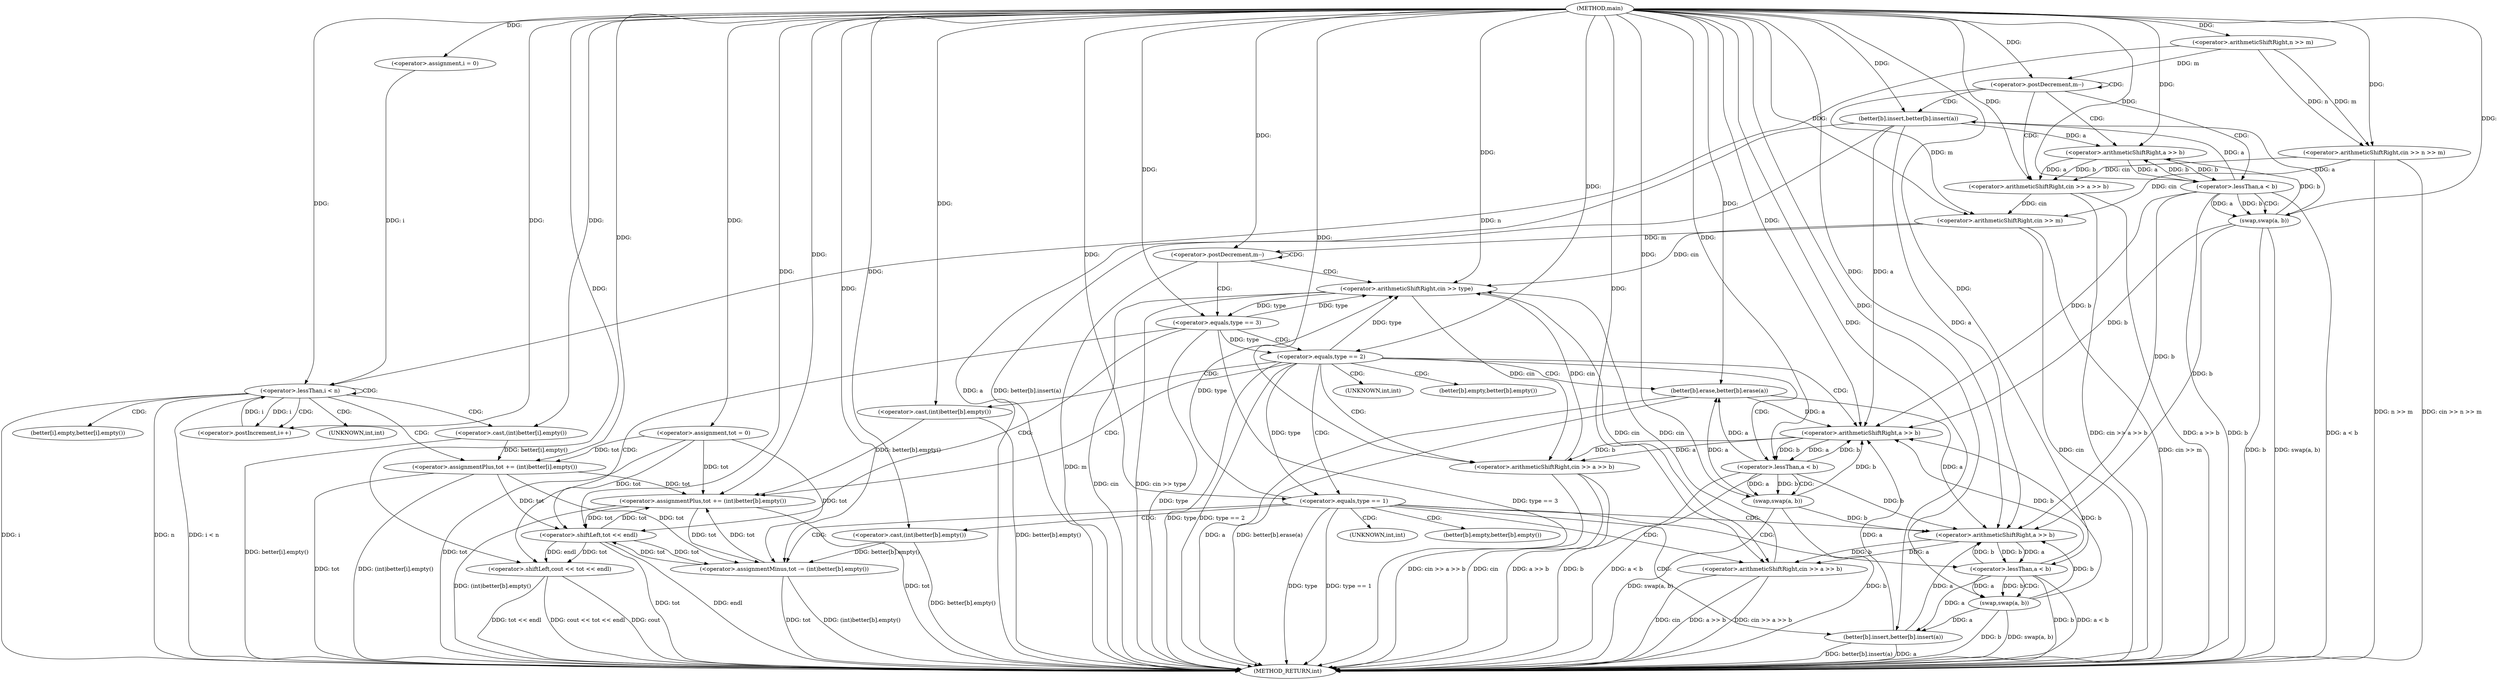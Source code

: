 digraph "main" {  
"1000101" [label = "(METHOD,main)" ]
"1000220" [label = "(METHOD_RETURN,int)" ]
"1000103" [label = "(<operator>.arithmeticShiftRight,cin >> n >> m)" ]
"1000128" [label = "(<operator>.assignment,tot = 0)" ]
"1000146" [label = "(<operator>.arithmeticShiftRight,cin >> m)" ]
"1000109" [label = "(<operator>.postDecrement,m--)" ]
"1000133" [label = "(<operator>.assignment,i = 0)" ]
"1000136" [label = "(<operator>.lessThan,i < n)" ]
"1000139" [label = "(<operator>.postIncrement,i++)" ]
"1000141" [label = "(<operator>.assignmentPlus,tot += (int)better[i].empty())" ]
"1000150" [label = "(<operator>.postDecrement,m--)" ]
"1000105" [label = "(<operator>.arithmeticShiftRight,n >> m)" ]
"1000114" [label = "(<operator>.arithmeticShiftRight,cin >> a >> b)" ]
"1000126" [label = "(better[b].insert,better[b].insert(a))" ]
"1000154" [label = "(<operator>.arithmeticShiftRight,cin >> type)" ]
"1000120" [label = "(<operator>.lessThan,a < b)" ]
"1000123" [label = "(swap,swap(a, b))" ]
"1000143" [label = "(<operator>.cast,(int)better[i].empty())" ]
"1000158" [label = "(<operator>.equals,type == 3)" ]
"1000161" [label = "(<operator>.shiftLeft,cout << tot << endl)" ]
"1000116" [label = "(<operator>.arithmeticShiftRight,a >> b)" ]
"1000163" [label = "(<operator>.shiftLeft,tot << endl)" ]
"1000168" [label = "(<operator>.equals,type == 2)" ]
"1000174" [label = "(<operator>.arithmeticShiftRight,cin >> a >> b)" ]
"1000186" [label = "(better[b].erase,better[b].erase(a))" ]
"1000188" [label = "(<operator>.assignmentPlus,tot += (int)better[b].empty())" ]
"1000180" [label = "(<operator>.lessThan,a < b)" ]
"1000183" [label = "(swap,swap(a, b))" ]
"1000195" [label = "(<operator>.equals,type == 1)" ]
"1000176" [label = "(<operator>.arithmeticShiftRight,a >> b)" ]
"1000190" [label = "(<operator>.cast,(int)better[b].empty())" ]
"1000201" [label = "(<operator>.arithmeticShiftRight,cin >> a >> b)" ]
"1000213" [label = "(<operator>.assignmentMinus,tot -= (int)better[b].empty())" ]
"1000218" [label = "(better[b].insert,better[b].insert(a))" ]
"1000207" [label = "(<operator>.lessThan,a < b)" ]
"1000210" [label = "(swap,swap(a, b))" ]
"1000203" [label = "(<operator>.arithmeticShiftRight,a >> b)" ]
"1000215" [label = "(<operator>.cast,(int)better[b].empty())" ]
"1000144" [label = "(UNKNOWN,int,int)" ]
"1000145" [label = "(better[i].empty,better[i].empty())" ]
"1000191" [label = "(UNKNOWN,int,int)" ]
"1000192" [label = "(better[b].empty,better[b].empty())" ]
"1000216" [label = "(UNKNOWN,int,int)" ]
"1000217" [label = "(better[b].empty,better[b].empty())" ]
  "1000103" -> "1000220"  [ label = "DDG: n >> m"] 
  "1000103" -> "1000220"  [ label = "DDG: cin >> n >> m"] 
  "1000128" -> "1000220"  [ label = "DDG: tot"] 
  "1000136" -> "1000220"  [ label = "DDG: i"] 
  "1000136" -> "1000220"  [ label = "DDG: n"] 
  "1000136" -> "1000220"  [ label = "DDG: i < n"] 
  "1000146" -> "1000220"  [ label = "DDG: cin"] 
  "1000146" -> "1000220"  [ label = "DDG: cin >> m"] 
  "1000150" -> "1000220"  [ label = "DDG: m"] 
  "1000154" -> "1000220"  [ label = "DDG: cin"] 
  "1000154" -> "1000220"  [ label = "DDG: cin >> type"] 
  "1000158" -> "1000220"  [ label = "DDG: type"] 
  "1000158" -> "1000220"  [ label = "DDG: type == 3"] 
  "1000168" -> "1000220"  [ label = "DDG: type"] 
  "1000168" -> "1000220"  [ label = "DDG: type == 2"] 
  "1000195" -> "1000220"  [ label = "DDG: type"] 
  "1000195" -> "1000220"  [ label = "DDG: type == 1"] 
  "1000201" -> "1000220"  [ label = "DDG: cin"] 
  "1000201" -> "1000220"  [ label = "DDG: a >> b"] 
  "1000201" -> "1000220"  [ label = "DDG: cin >> a >> b"] 
  "1000207" -> "1000220"  [ label = "DDG: b"] 
  "1000207" -> "1000220"  [ label = "DDG: a < b"] 
  "1000210" -> "1000220"  [ label = "DDG: b"] 
  "1000210" -> "1000220"  [ label = "DDG: swap(a, b)"] 
  "1000213" -> "1000220"  [ label = "DDG: tot"] 
  "1000215" -> "1000220"  [ label = "DDG: better[b].empty()"] 
  "1000213" -> "1000220"  [ label = "DDG: (int)better[b].empty()"] 
  "1000218" -> "1000220"  [ label = "DDG: a"] 
  "1000218" -> "1000220"  [ label = "DDG: better[b].insert(a)"] 
  "1000174" -> "1000220"  [ label = "DDG: cin"] 
  "1000174" -> "1000220"  [ label = "DDG: a >> b"] 
  "1000174" -> "1000220"  [ label = "DDG: cin >> a >> b"] 
  "1000180" -> "1000220"  [ label = "DDG: b"] 
  "1000180" -> "1000220"  [ label = "DDG: a < b"] 
  "1000183" -> "1000220"  [ label = "DDG: b"] 
  "1000183" -> "1000220"  [ label = "DDG: swap(a, b)"] 
  "1000186" -> "1000220"  [ label = "DDG: a"] 
  "1000186" -> "1000220"  [ label = "DDG: better[b].erase(a)"] 
  "1000188" -> "1000220"  [ label = "DDG: tot"] 
  "1000190" -> "1000220"  [ label = "DDG: better[b].empty()"] 
  "1000188" -> "1000220"  [ label = "DDG: (int)better[b].empty()"] 
  "1000163" -> "1000220"  [ label = "DDG: tot"] 
  "1000161" -> "1000220"  [ label = "DDG: tot << endl"] 
  "1000161" -> "1000220"  [ label = "DDG: cout << tot << endl"] 
  "1000141" -> "1000220"  [ label = "DDG: tot"] 
  "1000143" -> "1000220"  [ label = "DDG: better[i].empty()"] 
  "1000141" -> "1000220"  [ label = "DDG: (int)better[i].empty()"] 
  "1000114" -> "1000220"  [ label = "DDG: a >> b"] 
  "1000114" -> "1000220"  [ label = "DDG: cin >> a >> b"] 
  "1000120" -> "1000220"  [ label = "DDG: b"] 
  "1000120" -> "1000220"  [ label = "DDG: a < b"] 
  "1000123" -> "1000220"  [ label = "DDG: b"] 
  "1000123" -> "1000220"  [ label = "DDG: swap(a, b)"] 
  "1000126" -> "1000220"  [ label = "DDG: a"] 
  "1000126" -> "1000220"  [ label = "DDG: better[b].insert(a)"] 
  "1000163" -> "1000220"  [ label = "DDG: endl"] 
  "1000161" -> "1000220"  [ label = "DDG: cout"] 
  "1000101" -> "1000128"  [ label = "DDG: "] 
  "1000101" -> "1000103"  [ label = "DDG: "] 
  "1000105" -> "1000103"  [ label = "DDG: m"] 
  "1000105" -> "1000103"  [ label = "DDG: n"] 
  "1000101" -> "1000133"  [ label = "DDG: "] 
  "1000143" -> "1000141"  [ label = "DDG: better[i].empty()"] 
  "1000103" -> "1000146"  [ label = "DDG: cin"] 
  "1000114" -> "1000146"  [ label = "DDG: cin"] 
  "1000101" -> "1000146"  [ label = "DDG: "] 
  "1000109" -> "1000146"  [ label = "DDG: m"] 
  "1000101" -> "1000105"  [ label = "DDG: "] 
  "1000105" -> "1000109"  [ label = "DDG: m"] 
  "1000101" -> "1000109"  [ label = "DDG: "] 
  "1000133" -> "1000136"  [ label = "DDG: i"] 
  "1000139" -> "1000136"  [ label = "DDG: i"] 
  "1000101" -> "1000136"  [ label = "DDG: "] 
  "1000105" -> "1000136"  [ label = "DDG: n"] 
  "1000136" -> "1000139"  [ label = "DDG: i"] 
  "1000101" -> "1000139"  [ label = "DDG: "] 
  "1000128" -> "1000141"  [ label = "DDG: tot"] 
  "1000101" -> "1000141"  [ label = "DDG: "] 
  "1000146" -> "1000150"  [ label = "DDG: m"] 
  "1000101" -> "1000150"  [ label = "DDG: "] 
  "1000103" -> "1000114"  [ label = "DDG: cin"] 
  "1000101" -> "1000114"  [ label = "DDG: "] 
  "1000116" -> "1000114"  [ label = "DDG: a"] 
  "1000116" -> "1000114"  [ label = "DDG: b"] 
  "1000120" -> "1000126"  [ label = "DDG: a"] 
  "1000123" -> "1000126"  [ label = "DDG: a"] 
  "1000101" -> "1000126"  [ label = "DDG: "] 
  "1000101" -> "1000143"  [ label = "DDG: "] 
  "1000146" -> "1000154"  [ label = "DDG: cin"] 
  "1000201" -> "1000154"  [ label = "DDG: cin"] 
  "1000174" -> "1000154"  [ label = "DDG: cin"] 
  "1000101" -> "1000154"  [ label = "DDG: "] 
  "1000158" -> "1000154"  [ label = "DDG: type"] 
  "1000168" -> "1000154"  [ label = "DDG: type"] 
  "1000195" -> "1000154"  [ label = "DDG: type"] 
  "1000126" -> "1000116"  [ label = "DDG: a"] 
  "1000101" -> "1000116"  [ label = "DDG: "] 
  "1000120" -> "1000116"  [ label = "DDG: b"] 
  "1000123" -> "1000116"  [ label = "DDG: b"] 
  "1000116" -> "1000120"  [ label = "DDG: a"] 
  "1000101" -> "1000120"  [ label = "DDG: "] 
  "1000116" -> "1000120"  [ label = "DDG: b"] 
  "1000120" -> "1000123"  [ label = "DDG: a"] 
  "1000101" -> "1000123"  [ label = "DDG: "] 
  "1000120" -> "1000123"  [ label = "DDG: b"] 
  "1000154" -> "1000158"  [ label = "DDG: type"] 
  "1000101" -> "1000158"  [ label = "DDG: "] 
  "1000101" -> "1000161"  [ label = "DDG: "] 
  "1000163" -> "1000161"  [ label = "DDG: tot"] 
  "1000163" -> "1000161"  [ label = "DDG: endl"] 
  "1000128" -> "1000163"  [ label = "DDG: tot"] 
  "1000213" -> "1000163"  [ label = "DDG: tot"] 
  "1000188" -> "1000163"  [ label = "DDG: tot"] 
  "1000141" -> "1000163"  [ label = "DDG: tot"] 
  "1000101" -> "1000163"  [ label = "DDG: "] 
  "1000158" -> "1000168"  [ label = "DDG: type"] 
  "1000101" -> "1000168"  [ label = "DDG: "] 
  "1000190" -> "1000188"  [ label = "DDG: better[b].empty()"] 
  "1000154" -> "1000174"  [ label = "DDG: cin"] 
  "1000101" -> "1000174"  [ label = "DDG: "] 
  "1000176" -> "1000174"  [ label = "DDG: b"] 
  "1000176" -> "1000174"  [ label = "DDG: a"] 
  "1000180" -> "1000186"  [ label = "DDG: a"] 
  "1000183" -> "1000186"  [ label = "DDG: a"] 
  "1000101" -> "1000186"  [ label = "DDG: "] 
  "1000128" -> "1000188"  [ label = "DDG: tot"] 
  "1000213" -> "1000188"  [ label = "DDG: tot"] 
  "1000163" -> "1000188"  [ label = "DDG: tot"] 
  "1000141" -> "1000188"  [ label = "DDG: tot"] 
  "1000101" -> "1000188"  [ label = "DDG: "] 
  "1000218" -> "1000176"  [ label = "DDG: a"] 
  "1000186" -> "1000176"  [ label = "DDG: a"] 
  "1000126" -> "1000176"  [ label = "DDG: a"] 
  "1000101" -> "1000176"  [ label = "DDG: "] 
  "1000207" -> "1000176"  [ label = "DDG: b"] 
  "1000210" -> "1000176"  [ label = "DDG: b"] 
  "1000180" -> "1000176"  [ label = "DDG: b"] 
  "1000183" -> "1000176"  [ label = "DDG: b"] 
  "1000120" -> "1000176"  [ label = "DDG: b"] 
  "1000123" -> "1000176"  [ label = "DDG: b"] 
  "1000176" -> "1000180"  [ label = "DDG: a"] 
  "1000101" -> "1000180"  [ label = "DDG: "] 
  "1000176" -> "1000180"  [ label = "DDG: b"] 
  "1000180" -> "1000183"  [ label = "DDG: a"] 
  "1000101" -> "1000183"  [ label = "DDG: "] 
  "1000180" -> "1000183"  [ label = "DDG: b"] 
  "1000101" -> "1000190"  [ label = "DDG: "] 
  "1000168" -> "1000195"  [ label = "DDG: type"] 
  "1000101" -> "1000195"  [ label = "DDG: "] 
  "1000215" -> "1000213"  [ label = "DDG: better[b].empty()"] 
  "1000154" -> "1000201"  [ label = "DDG: cin"] 
  "1000101" -> "1000201"  [ label = "DDG: "] 
  "1000203" -> "1000201"  [ label = "DDG: b"] 
  "1000203" -> "1000201"  [ label = "DDG: a"] 
  "1000128" -> "1000213"  [ label = "DDG: tot"] 
  "1000188" -> "1000213"  [ label = "DDG: tot"] 
  "1000163" -> "1000213"  [ label = "DDG: tot"] 
  "1000141" -> "1000213"  [ label = "DDG: tot"] 
  "1000101" -> "1000213"  [ label = "DDG: "] 
  "1000207" -> "1000218"  [ label = "DDG: a"] 
  "1000210" -> "1000218"  [ label = "DDG: a"] 
  "1000101" -> "1000218"  [ label = "DDG: "] 
  "1000218" -> "1000203"  [ label = "DDG: a"] 
  "1000186" -> "1000203"  [ label = "DDG: a"] 
  "1000126" -> "1000203"  [ label = "DDG: a"] 
  "1000101" -> "1000203"  [ label = "DDG: "] 
  "1000207" -> "1000203"  [ label = "DDG: b"] 
  "1000210" -> "1000203"  [ label = "DDG: b"] 
  "1000180" -> "1000203"  [ label = "DDG: b"] 
  "1000183" -> "1000203"  [ label = "DDG: b"] 
  "1000120" -> "1000203"  [ label = "DDG: b"] 
  "1000123" -> "1000203"  [ label = "DDG: b"] 
  "1000203" -> "1000207"  [ label = "DDG: a"] 
  "1000101" -> "1000207"  [ label = "DDG: "] 
  "1000203" -> "1000207"  [ label = "DDG: b"] 
  "1000207" -> "1000210"  [ label = "DDG: a"] 
  "1000101" -> "1000210"  [ label = "DDG: "] 
  "1000207" -> "1000210"  [ label = "DDG: b"] 
  "1000101" -> "1000215"  [ label = "DDG: "] 
  "1000109" -> "1000109"  [ label = "CDG: "] 
  "1000109" -> "1000114"  [ label = "CDG: "] 
  "1000109" -> "1000116"  [ label = "CDG: "] 
  "1000109" -> "1000120"  [ label = "CDG: "] 
  "1000109" -> "1000126"  [ label = "CDG: "] 
  "1000136" -> "1000141"  [ label = "CDG: "] 
  "1000136" -> "1000139"  [ label = "CDG: "] 
  "1000136" -> "1000136"  [ label = "CDG: "] 
  "1000136" -> "1000144"  [ label = "CDG: "] 
  "1000136" -> "1000143"  [ label = "CDG: "] 
  "1000136" -> "1000145"  [ label = "CDG: "] 
  "1000150" -> "1000150"  [ label = "CDG: "] 
  "1000150" -> "1000158"  [ label = "CDG: "] 
  "1000150" -> "1000154"  [ label = "CDG: "] 
  "1000120" -> "1000123"  [ label = "CDG: "] 
  "1000158" -> "1000161"  [ label = "CDG: "] 
  "1000158" -> "1000163"  [ label = "CDG: "] 
  "1000158" -> "1000168"  [ label = "CDG: "] 
  "1000168" -> "1000174"  [ label = "CDG: "] 
  "1000168" -> "1000191"  [ label = "CDG: "] 
  "1000168" -> "1000195"  [ label = "CDG: "] 
  "1000168" -> "1000186"  [ label = "CDG: "] 
  "1000168" -> "1000180"  [ label = "CDG: "] 
  "1000168" -> "1000188"  [ label = "CDG: "] 
  "1000168" -> "1000190"  [ label = "CDG: "] 
  "1000168" -> "1000192"  [ label = "CDG: "] 
  "1000168" -> "1000176"  [ label = "CDG: "] 
  "1000180" -> "1000183"  [ label = "CDG: "] 
  "1000195" -> "1000213"  [ label = "CDG: "] 
  "1000195" -> "1000216"  [ label = "CDG: "] 
  "1000195" -> "1000215"  [ label = "CDG: "] 
  "1000195" -> "1000207"  [ label = "CDG: "] 
  "1000195" -> "1000203"  [ label = "CDG: "] 
  "1000195" -> "1000218"  [ label = "CDG: "] 
  "1000195" -> "1000201"  [ label = "CDG: "] 
  "1000195" -> "1000217"  [ label = "CDG: "] 
  "1000207" -> "1000210"  [ label = "CDG: "] 
}
